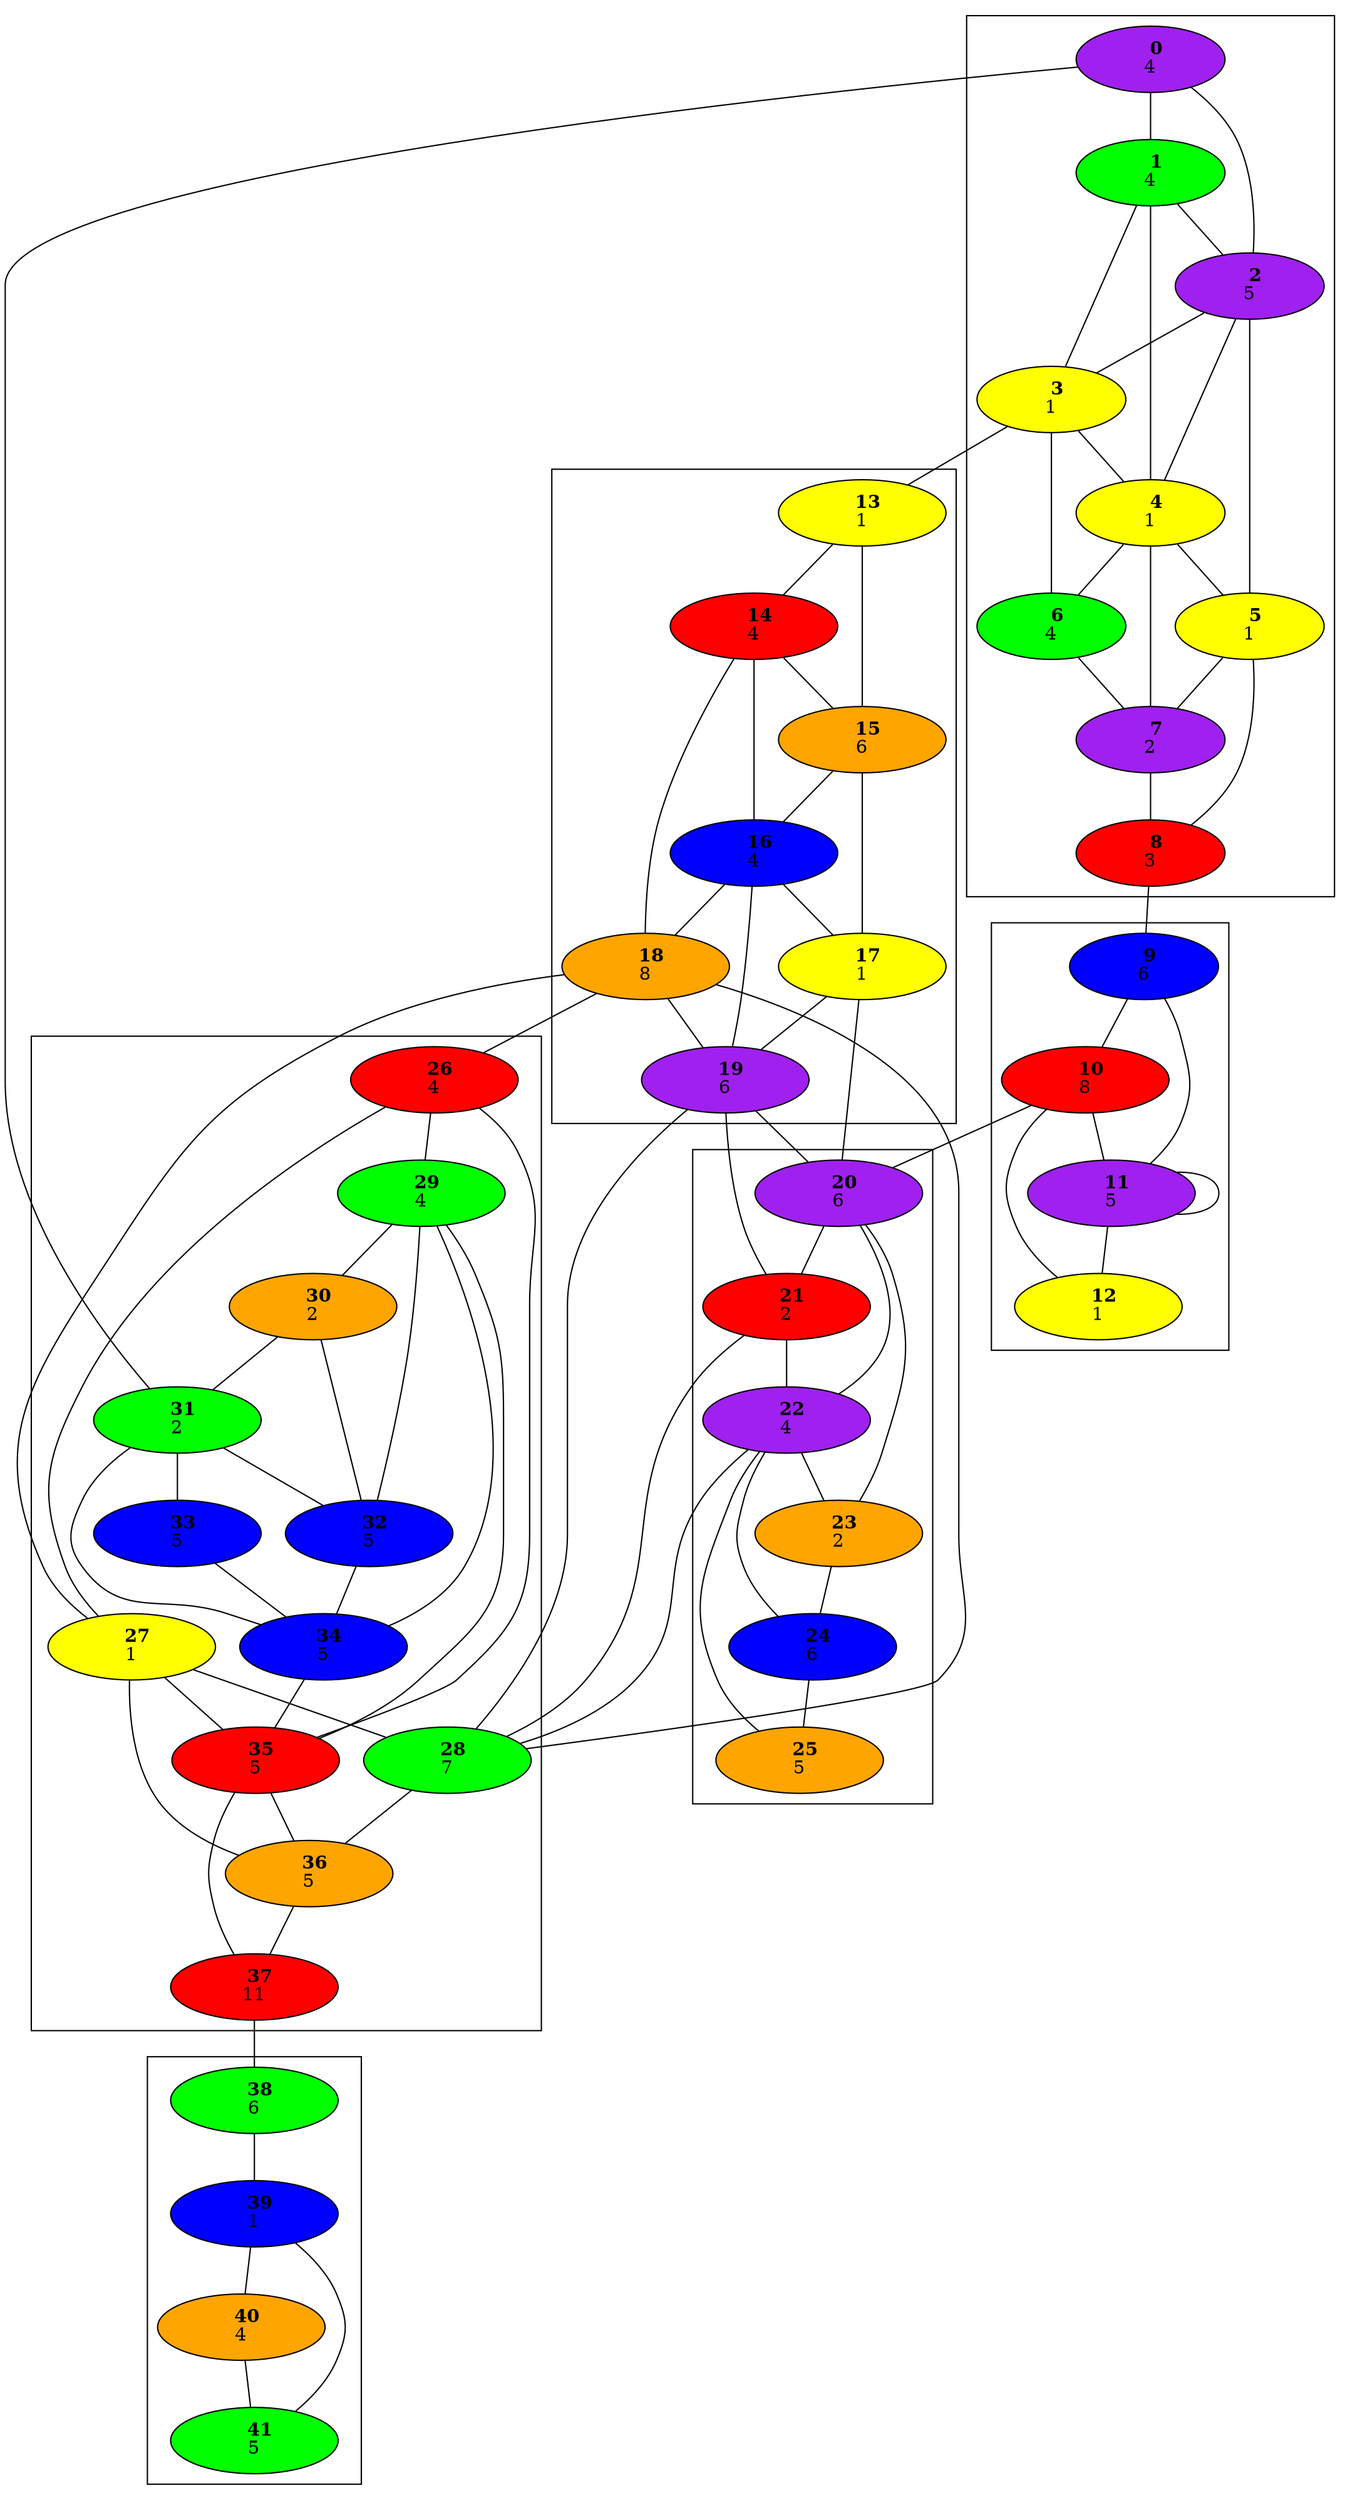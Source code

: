 graph {
	subgraph cluster0 {
		0
		1
		2
		3
		4
		5
		6
		7
		8
	}
	subgraph cluster1 {
		9
		10
		11
		12
	}
	subgraph cluster2 {
		13
		14
		15
		16
		17
		18
		19
	}
	subgraph cluster3 {
		20
		21
		22
		23
		24
		25
	}
	subgraph cluster4 {
		26
		27
		28
		29
		30
		31
		32
		33
		34
		35
		36
		37
	}
	subgraph cluster5 {
		38
		39
		40
		41
	}
	0 -- 1
	0 -- 2
	0 -- 31
	1 -- 2
	1 -- 3
	1 -- 4
	2 -- 3
	2 -- 4
	2 -- 5
	3 -- 4
	3 -- 6
	3 -- 13
	4 -- 5
	4 -- 6
	4 -- 7
	5 -- 7
	5 -- 8
	6 -- 7
	7 -- 8
	8 -- 9
	9 -- 10
	9 -- 11
	10 -- 11
	10 -- 12
	10 -- 20
	11 -- 11
	11 -- 12
	13 -- 14
	13 -- 15
	14 -- 15
	14 -- 16
	14 -- 18
	15 -- 16
	15 -- 17
	16 -- 17
	16 -- 18
	16 -- 19
	17 -- 19
	17 -- 20
	18 -- 19
	18 -- 26
	18 -- 27
	18 -- 28
	19 -- 20
	19 -- 21
	19 -- 28
	20 -- 21
	20 -- 22
	20 -- 23
	21 -- 22
	21 -- 28
	22 -- 23
	22 -- 24
	22 -- 25
	22 -- 28
	23 -- 24
	24 -- 25
	26 -- 27
	26 -- 29
	26 -- 35
	27 -- 28
	27 -- 35
	27 -- 36
	28 -- 36
	29 -- 30
	29 -- 32
	29 -- 34
	29 -- 35
	30 -- 31
	30 -- 32
	31 -- 32
	31 -- 33
	31 -- 34
	32 -- 34
	33 -- 34
	34 -- 35
	35 -- 36
	35 -- 37
	36 -- 37
	37 -- 38
	38 -- 39
	39 -- 40
	39 -- 41
	40 -- 41
	0 [fillcolor=purple style=filled]
	1 [fillcolor=green style=filled]
	2 [fillcolor=purple style=filled]
	3 [fillcolor=yellow style=filled]
	4 [fillcolor=yellow style=filled]
	5 [fillcolor=yellow style=filled]
	6 [fillcolor=green style=filled]
	7 [fillcolor=purple style=filled]
	8 [fillcolor=red style=filled]
	9 [fillcolor=blue style=filled]
	10 [fillcolor=red style=filled]
	11 [fillcolor=purple style=filled]
	12 [fillcolor=yellow style=filled]
	13 [fillcolor=yellow style=filled]
	14 [fillcolor=red style=filled]
	15 [fillcolor=orange style=filled]
	16 [fillcolor=blue style=filled]
	17 [fillcolor=yellow style=filled]
	18 [fillcolor=orange style=filled]
	19 [fillcolor=purple style=filled]
	20 [fillcolor=purple style=filled]
	21 [fillcolor=red style=filled]
	22 [fillcolor=purple style=filled]
	23 [fillcolor=orange style=filled]
	24 [fillcolor=blue style=filled]
	25 [fillcolor=orange style=filled]
	26 [fillcolor=red style=filled]
	27 [fillcolor=yellow style=filled]
	28 [fillcolor=green style=filled]
	29 [fillcolor=green style=filled]
	30 [fillcolor=orange style=filled]
	31 [fillcolor=green style=filled]
	32 [fillcolor=blue style=filled]
	33 [fillcolor=blue style=filled]
	34 [fillcolor=blue style=filled]
	35 [fillcolor=red style=filled]
	36 [fillcolor=orange style=filled]
	37 [fillcolor=red style=filled]
	38 [fillcolor=green style=filled]
	39 [fillcolor=blue style=filled]
	40 [fillcolor=orange style=filled]
	41 [fillcolor=green style=filled]
	0 [label=< <b>      0    </b> <br/>4>]
	1 [label=< <b>      1    </b> <br/>4>]
	2 [label=< <b>      2    </b> <br/>5>]
	3 [label=< <b>      3    </b> <br/>1>]
	4 [label=< <b>      4    </b> <br/>1>]
	5 [label=< <b>      5    </b> <br/>1>]
	6 [label=< <b>      6    </b> <br/>4>]
	7 [label=< <b>      7    </b> <br/>2>]
	8 [label=< <b>      8    </b> <br/>3>]
	9 [label=< <b>      9    </b> <br/>6>]
	10 [label=< <b>      10    </b> <br/>8>]
	11 [label=< <b>      11    </b> <br/>5>]
	12 [label=< <b>      12    </b> <br/>1>]
	13 [label=< <b>      13    </b> <br/>1>]
	14 [label=< <b>      14    </b> <br/>4>]
	15 [label=< <b>      15    </b> <br/>6>]
	16 [label=< <b>      16    </b> <br/>4>]
	17 [label=< <b>      17    </b> <br/>1>]
	18 [label=< <b>      18    </b> <br/>8>]
	19 [label=< <b>      19    </b> <br/>6>]
	20 [label=< <b>      20    </b> <br/>6>]
	21 [label=< <b>      21    </b> <br/>2>]
	22 [label=< <b>      22    </b> <br/>4>]
	23 [label=< <b>      23    </b> <br/>2>]
	24 [label=< <b>      24    </b> <br/>6>]
	25 [label=< <b>      25    </b> <br/>5>]
	26 [label=< <b>      26    </b> <br/>4>]
	27 [label=< <b>      27    </b> <br/>1>]
	28 [label=< <b>      28    </b> <br/>7>]
	29 [label=< <b>      29    </b> <br/>4>]
	30 [label=< <b>      30    </b> <br/>2>]
	31 [label=< <b>      31    </b> <br/>2>]
	32 [label=< <b>      32    </b> <br/>5>]
	33 [label=< <b>      33    </b> <br/>5>]
	34 [label=< <b>      34    </b> <br/>5>]
	35 [label=< <b>      35    </b> <br/>5>]
	36 [label=< <b>      36    </b> <br/>5>]
	37 [label=< <b>      37    </b> <br/>11>]
	38 [label=< <b>      38    </b> <br/>6>]
	39 [label=< <b>      39    </b> <br/>1>]
	40 [label=< <b>      40    </b> <br/>4>]
	41 [label=< <b>      41    </b> <br/>5>]
}

